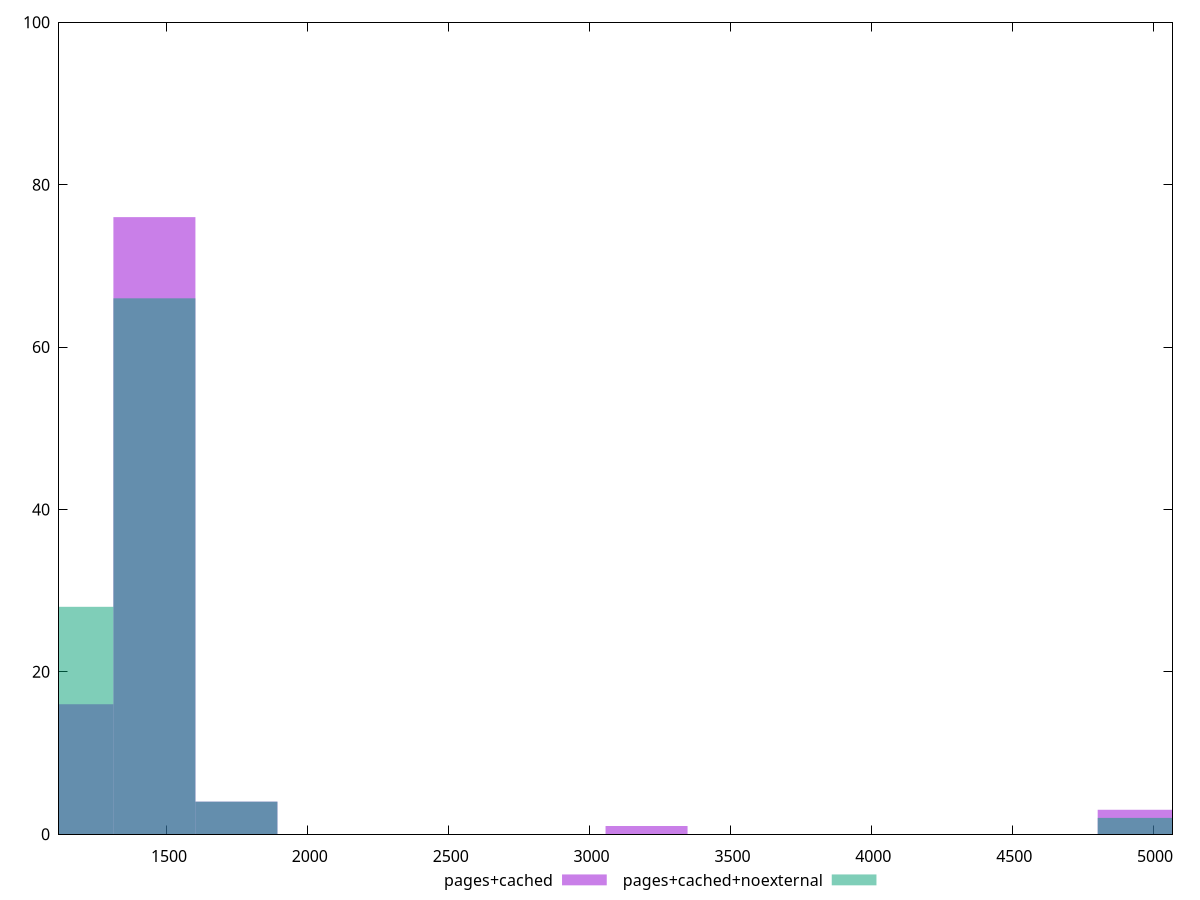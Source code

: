 reset

$pagesCached <<EOF
1164.475420479061 16
1455.5942755988262 76
4949.02053703601 3
1746.7131307185916 4
3202.307406317418 1
EOF

$pagesCachedNoexternal <<EOF
1455.5942755988262 66
1164.475420479061 28
4949.02053703601 2
1746.7131307185916 4
EOF

set key outside below
set boxwidth 291.11885511976527
set xrange [1117:5069]
set yrange [0:100]
set trange [0:100]
set style fill transparent solid 0.5 noborder
set terminal svg size 640, 500 enhanced background rgb 'white'
set output "reprap/render-blocking-resources/comparison/histogram/1_vs_2.svg"

plot $pagesCached title "pages+cached" with boxes, \
     $pagesCachedNoexternal title "pages+cached+noexternal" with boxes

reset
